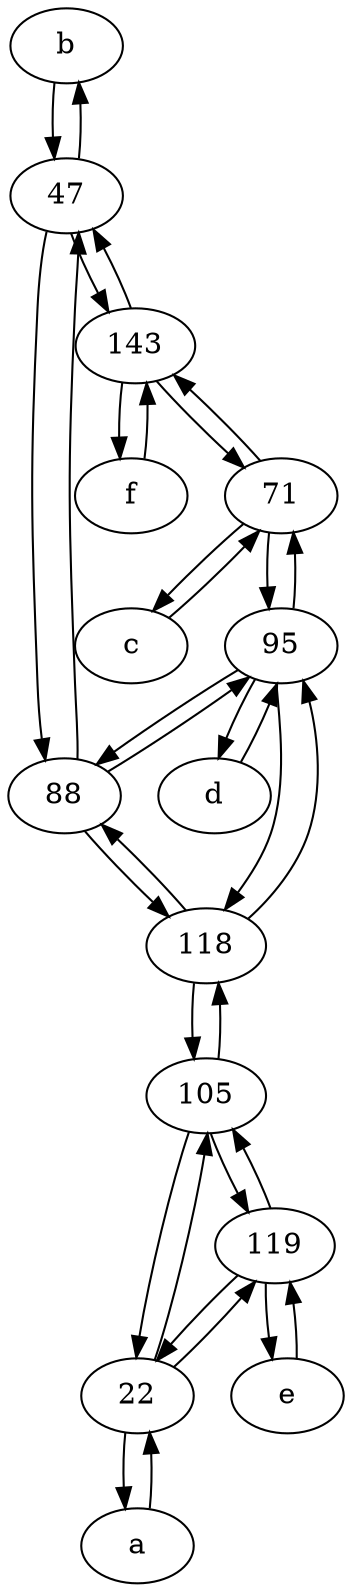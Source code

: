 digraph  {
	b [pos="50,20!"];
	119;
	105;
	47;
	22;
	a [pos="40,10!"];
	c [pos="20,10!"];
	d [pos="20,30!"];
	88;
	143;
	f [pos="15,45!"];
	95;
	71;
	e [pos="30,50!"];
	118;
	22 -> 119;
	105 -> 22;
	d -> 95;
	118 -> 105;
	f -> 143;
	a -> 22;
	22 -> a;
	71 -> c;
	143 -> f;
	e -> 119;
	71 -> 143;
	47 -> b;
	47 -> 88;
	88 -> 47;
	143 -> 47;
	105 -> 118;
	118 -> 95;
	118 -> 88;
	71 -> 95;
	b -> 47;
	47 -> 143;
	95 -> 88;
	95 -> d;
	119 -> 105;
	c -> 71;
	143 -> 71;
	88 -> 95;
	119 -> e;
	22 -> 105;
	95 -> 118;
	105 -> 119;
	119 -> 22;
	95 -> 71;
	88 -> 118;

	}